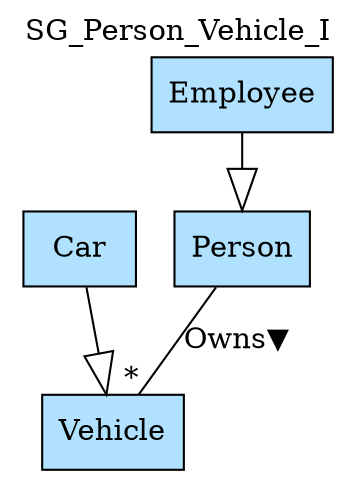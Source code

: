 digraph {graph[label=SG_Person_Vehicle_I,labelloc=tl,labelfontsize=12];
"Person"[shape=record,fillcolor=lightskyblue1,style = filled,label="Person"];
"Vehicle"[shape=record,fillcolor=lightskyblue1,style = filled,label="Vehicle"];
"Car"[shape=record,fillcolor=lightskyblue1,style = filled,label="Car"];
"Employee"[shape=record,fillcolor=lightskyblue1,style = filled,label="Employee"];

"Person"->"Vehicle"[label="Owns▼",dir=none,taillabel="",headlabel="*"];
"Employee"->"Person"[arrowhead=onormal,arrowsize=2.0];
"Car"->"Vehicle"[arrowhead=onormal,arrowsize=2.0];
}